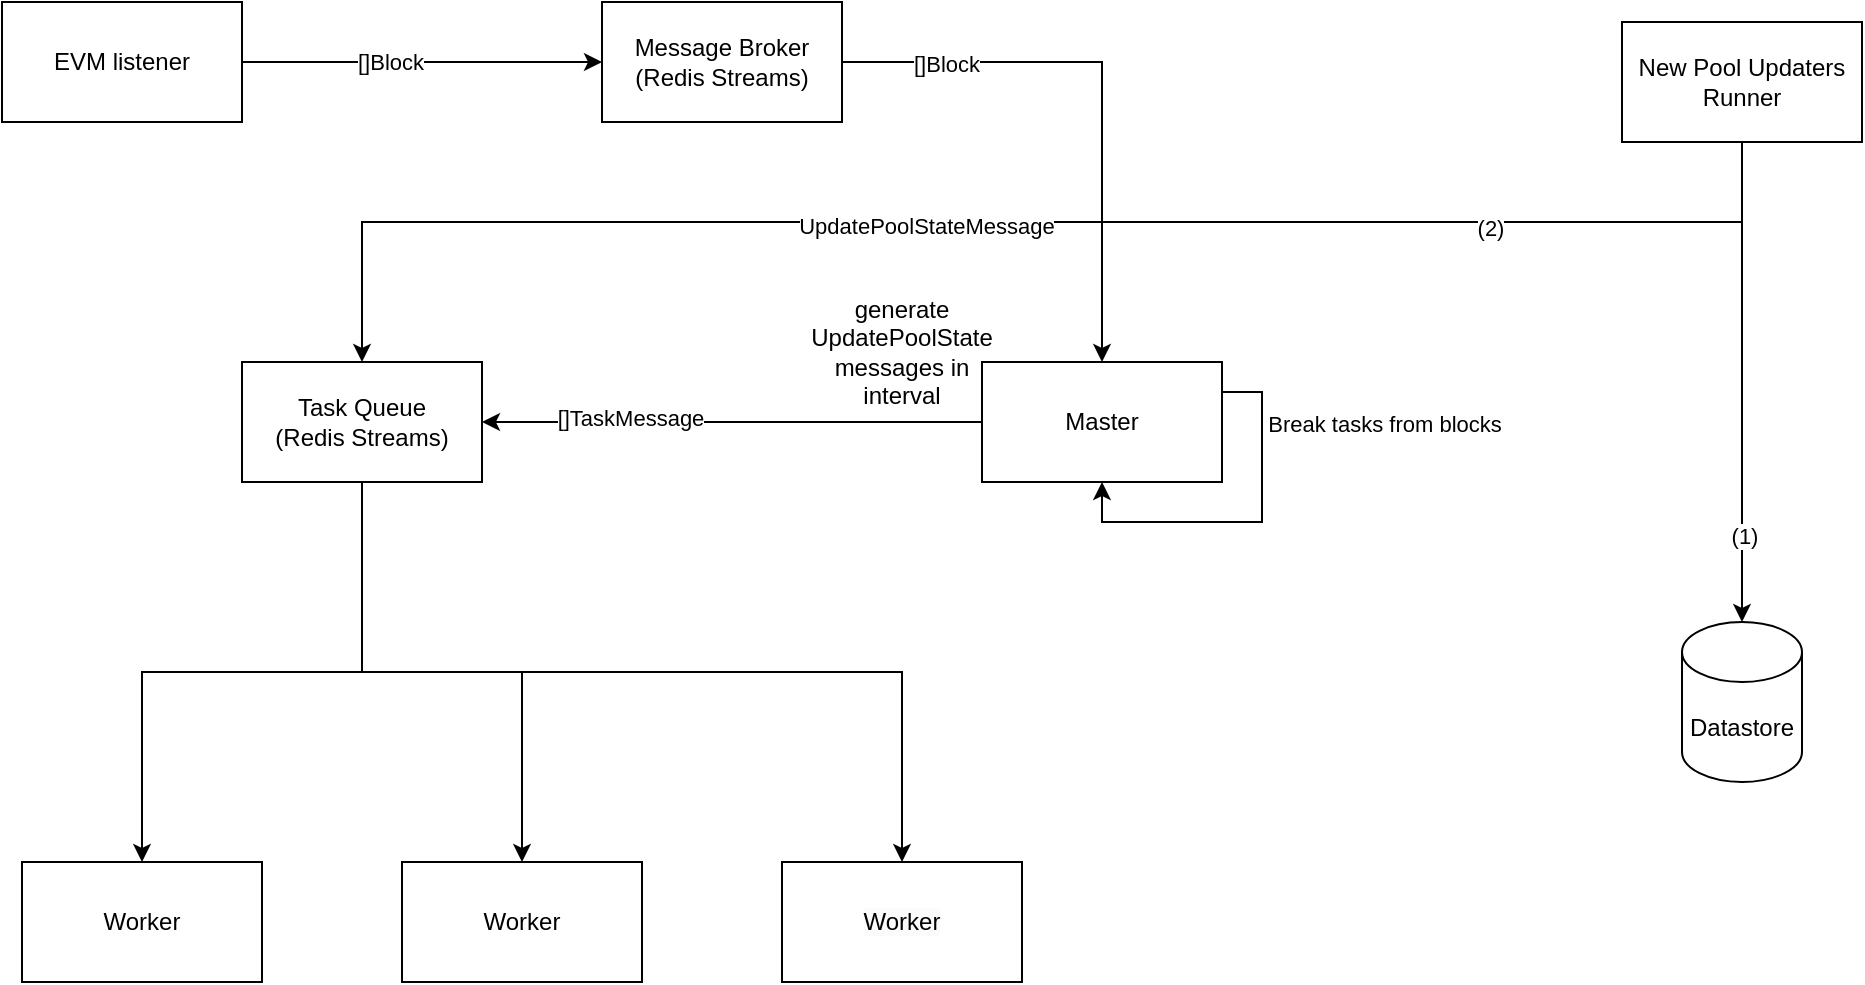 <mxfile version="20.7.4" type="github">
  <diagram id="eIiuQdGu3uwoYjff44iq" name="Page-1">
    <mxGraphModel dx="1362" dy="771" grid="1" gridSize="10" guides="1" tooltips="1" connect="1" arrows="1" fold="1" page="1" pageScale="1" pageWidth="850" pageHeight="1100" math="0" shadow="0">
      <root>
        <mxCell id="0" />
        <mxCell id="1" parent="0" />
        <mxCell id="sF5eqrgxLo2RfHiumnd4-3" style="edgeStyle=orthogonalEdgeStyle;rounded=0;orthogonalLoop=1;jettySize=auto;html=1;entryX=0;entryY=0.5;entryDx=0;entryDy=0;" edge="1" parent="1" source="sF5eqrgxLo2RfHiumnd4-1" target="sF5eqrgxLo2RfHiumnd4-2">
          <mxGeometry relative="1" as="geometry" />
        </mxCell>
        <mxCell id="sF5eqrgxLo2RfHiumnd4-4" value="[]Block" style="edgeLabel;html=1;align=center;verticalAlign=middle;resizable=0;points=[];" vertex="1" connectable="0" parent="sF5eqrgxLo2RfHiumnd4-3">
          <mxGeometry x="-0.502" y="5" relative="1" as="geometry">
            <mxPoint x="29" y="5" as="offset" />
          </mxGeometry>
        </mxCell>
        <mxCell id="sF5eqrgxLo2RfHiumnd4-1" value="EVM listener" style="rounded=0;whiteSpace=wrap;html=1;" vertex="1" parent="1">
          <mxGeometry x="60" y="80" width="120" height="60" as="geometry" />
        </mxCell>
        <mxCell id="sF5eqrgxLo2RfHiumnd4-6" style="edgeStyle=orthogonalEdgeStyle;rounded=0;orthogonalLoop=1;jettySize=auto;html=1;exitX=1;exitY=0.5;exitDx=0;exitDy=0;" edge="1" parent="1" source="sF5eqrgxLo2RfHiumnd4-2" target="sF5eqrgxLo2RfHiumnd4-5">
          <mxGeometry relative="1" as="geometry" />
        </mxCell>
        <mxCell id="sF5eqrgxLo2RfHiumnd4-7" value="[]Block" style="edgeLabel;html=1;align=center;verticalAlign=middle;resizable=0;points=[];" vertex="1" connectable="0" parent="sF5eqrgxLo2RfHiumnd4-6">
          <mxGeometry x="-0.629" relative="1" as="geometry">
            <mxPoint y="1" as="offset" />
          </mxGeometry>
        </mxCell>
        <mxCell id="sF5eqrgxLo2RfHiumnd4-2" value="Message Broker&lt;br&gt;(Redis Streams)" style="rounded=0;whiteSpace=wrap;html=1;" vertex="1" parent="1">
          <mxGeometry x="360" y="80" width="120" height="60" as="geometry" />
        </mxCell>
        <mxCell id="sF5eqrgxLo2RfHiumnd4-11" style="edgeStyle=orthogonalEdgeStyle;rounded=0;orthogonalLoop=1;jettySize=auto;html=1;" edge="1" parent="1" source="sF5eqrgxLo2RfHiumnd4-5" target="sF5eqrgxLo2RfHiumnd4-10">
          <mxGeometry relative="1" as="geometry" />
        </mxCell>
        <mxCell id="sF5eqrgxLo2RfHiumnd4-12" value="[]TaskMessage" style="edgeLabel;html=1;align=center;verticalAlign=middle;resizable=0;points=[];" vertex="1" connectable="0" parent="sF5eqrgxLo2RfHiumnd4-11">
          <mxGeometry x="0.408" y="-2" relative="1" as="geometry">
            <mxPoint as="offset" />
          </mxGeometry>
        </mxCell>
        <mxCell id="sF5eqrgxLo2RfHiumnd4-5" value="Master" style="rounded=0;whiteSpace=wrap;html=1;" vertex="1" parent="1">
          <mxGeometry x="550" y="260" width="120" height="60" as="geometry" />
        </mxCell>
        <mxCell id="sF5eqrgxLo2RfHiumnd4-8" style="edgeStyle=orthogonalEdgeStyle;rounded=0;orthogonalLoop=1;jettySize=auto;html=1;exitX=1;exitY=0.25;exitDx=0;exitDy=0;" edge="1" parent="1" source="sF5eqrgxLo2RfHiumnd4-5" target="sF5eqrgxLo2RfHiumnd4-5">
          <mxGeometry relative="1" as="geometry" />
        </mxCell>
        <mxCell id="sF5eqrgxLo2RfHiumnd4-9" value="Break tasks from blocks" style="edgeLabel;html=1;align=center;verticalAlign=middle;resizable=0;points=[];" vertex="1" connectable="0" parent="sF5eqrgxLo2RfHiumnd4-8">
          <mxGeometry x="-0.616" y="1" relative="1" as="geometry">
            <mxPoint x="60" as="offset" />
          </mxGeometry>
        </mxCell>
        <mxCell id="sF5eqrgxLo2RfHiumnd4-16" style="edgeStyle=orthogonalEdgeStyle;rounded=0;orthogonalLoop=1;jettySize=auto;html=1;entryX=0.5;entryY=0;entryDx=0;entryDy=0;" edge="1" parent="1" source="sF5eqrgxLo2RfHiumnd4-10" target="sF5eqrgxLo2RfHiumnd4-13">
          <mxGeometry relative="1" as="geometry" />
        </mxCell>
        <mxCell id="sF5eqrgxLo2RfHiumnd4-17" style="edgeStyle=orthogonalEdgeStyle;rounded=0;orthogonalLoop=1;jettySize=auto;html=1;exitX=0.5;exitY=1;exitDx=0;exitDy=0;entryX=0.5;entryY=0;entryDx=0;entryDy=0;" edge="1" parent="1" source="sF5eqrgxLo2RfHiumnd4-10" target="sF5eqrgxLo2RfHiumnd4-14">
          <mxGeometry relative="1" as="geometry" />
        </mxCell>
        <mxCell id="sF5eqrgxLo2RfHiumnd4-18" style="edgeStyle=orthogonalEdgeStyle;rounded=0;orthogonalLoop=1;jettySize=auto;html=1;exitX=0.5;exitY=1;exitDx=0;exitDy=0;" edge="1" parent="1" source="sF5eqrgxLo2RfHiumnd4-10" target="sF5eqrgxLo2RfHiumnd4-15">
          <mxGeometry relative="1" as="geometry" />
        </mxCell>
        <mxCell id="sF5eqrgxLo2RfHiumnd4-10" value="Task Queue&lt;br&gt;(Redis Streams)" style="rounded=0;whiteSpace=wrap;html=1;" vertex="1" parent="1">
          <mxGeometry x="180" y="260" width="120" height="60" as="geometry" />
        </mxCell>
        <mxCell id="sF5eqrgxLo2RfHiumnd4-13" value="Worker" style="rounded=0;whiteSpace=wrap;html=1;" vertex="1" parent="1">
          <mxGeometry x="70" y="510" width="120" height="60" as="geometry" />
        </mxCell>
        <mxCell id="sF5eqrgxLo2RfHiumnd4-14" value="Worker" style="rounded=0;whiteSpace=wrap;html=1;" vertex="1" parent="1">
          <mxGeometry x="260" y="510" width="120" height="60" as="geometry" />
        </mxCell>
        <mxCell id="sF5eqrgxLo2RfHiumnd4-15" value="&lt;meta charset=&quot;utf-8&quot;&gt;&lt;span style=&quot;color: rgb(0, 0, 0); font-family: Helvetica; font-size: 12px; font-style: normal; font-variant-ligatures: normal; font-variant-caps: normal; font-weight: 400; letter-spacing: normal; orphans: 2; text-align: center; text-indent: 0px; text-transform: none; widows: 2; word-spacing: 0px; -webkit-text-stroke-width: 0px; background-color: rgb(251, 251, 251); text-decoration-thickness: initial; text-decoration-style: initial; text-decoration-color: initial; float: none; display: inline !important;&quot;&gt;Worker&lt;/span&gt;" style="rounded=0;whiteSpace=wrap;html=1;" vertex="1" parent="1">
          <mxGeometry x="450" y="510" width="120" height="60" as="geometry" />
        </mxCell>
        <mxCell id="sF5eqrgxLo2RfHiumnd4-21" style="edgeStyle=orthogonalEdgeStyle;rounded=0;orthogonalLoop=1;jettySize=auto;html=1;exitX=0.5;exitY=1;exitDx=0;exitDy=0;" edge="1" parent="1" source="sF5eqrgxLo2RfHiumnd4-19" target="sF5eqrgxLo2RfHiumnd4-20">
          <mxGeometry relative="1" as="geometry" />
        </mxCell>
        <mxCell id="sF5eqrgxLo2RfHiumnd4-24" value="(1)" style="edgeLabel;html=1;align=center;verticalAlign=middle;resizable=0;points=[];" vertex="1" connectable="0" parent="sF5eqrgxLo2RfHiumnd4-21">
          <mxGeometry x="0.637" y="1" relative="1" as="geometry">
            <mxPoint as="offset" />
          </mxGeometry>
        </mxCell>
        <mxCell id="sF5eqrgxLo2RfHiumnd4-22" style="edgeStyle=orthogonalEdgeStyle;rounded=0;orthogonalLoop=1;jettySize=auto;html=1;" edge="1" parent="1" source="sF5eqrgxLo2RfHiumnd4-19" target="sF5eqrgxLo2RfHiumnd4-10">
          <mxGeometry relative="1" as="geometry">
            <Array as="points">
              <mxPoint x="930" y="190" />
              <mxPoint x="240" y="190" />
            </Array>
          </mxGeometry>
        </mxCell>
        <mxCell id="sF5eqrgxLo2RfHiumnd4-23" value="UpdatePoolStateMessage" style="edgeLabel;html=1;align=center;verticalAlign=middle;resizable=0;points=[];" vertex="1" connectable="0" parent="sF5eqrgxLo2RfHiumnd4-22">
          <mxGeometry x="0.12" y="2" relative="1" as="geometry">
            <mxPoint as="offset" />
          </mxGeometry>
        </mxCell>
        <mxCell id="sF5eqrgxLo2RfHiumnd4-25" value="(2)" style="edgeLabel;html=1;align=center;verticalAlign=middle;resizable=0;points=[];" vertex="1" connectable="0" parent="sF5eqrgxLo2RfHiumnd4-22">
          <mxGeometry x="-0.585" y="3" relative="1" as="geometry">
            <mxPoint as="offset" />
          </mxGeometry>
        </mxCell>
        <mxCell id="sF5eqrgxLo2RfHiumnd4-19" value="New Pool Updaters&lt;br&gt;Runner" style="rounded=0;whiteSpace=wrap;html=1;" vertex="1" parent="1">
          <mxGeometry x="870" y="90" width="120" height="60" as="geometry" />
        </mxCell>
        <mxCell id="sF5eqrgxLo2RfHiumnd4-20" value="Datastore" style="shape=cylinder3;whiteSpace=wrap;html=1;boundedLbl=1;backgroundOutline=1;size=15;" vertex="1" parent="1">
          <mxGeometry x="900" y="390" width="60" height="80" as="geometry" />
        </mxCell>
        <mxCell id="sF5eqrgxLo2RfHiumnd4-27" value="generate UpdatePoolState messages in interval" style="text;html=1;strokeColor=none;fillColor=none;align=center;verticalAlign=middle;whiteSpace=wrap;rounded=0;" vertex="1" parent="1">
          <mxGeometry x="480" y="240" width="60" height="30" as="geometry" />
        </mxCell>
      </root>
    </mxGraphModel>
  </diagram>
</mxfile>
